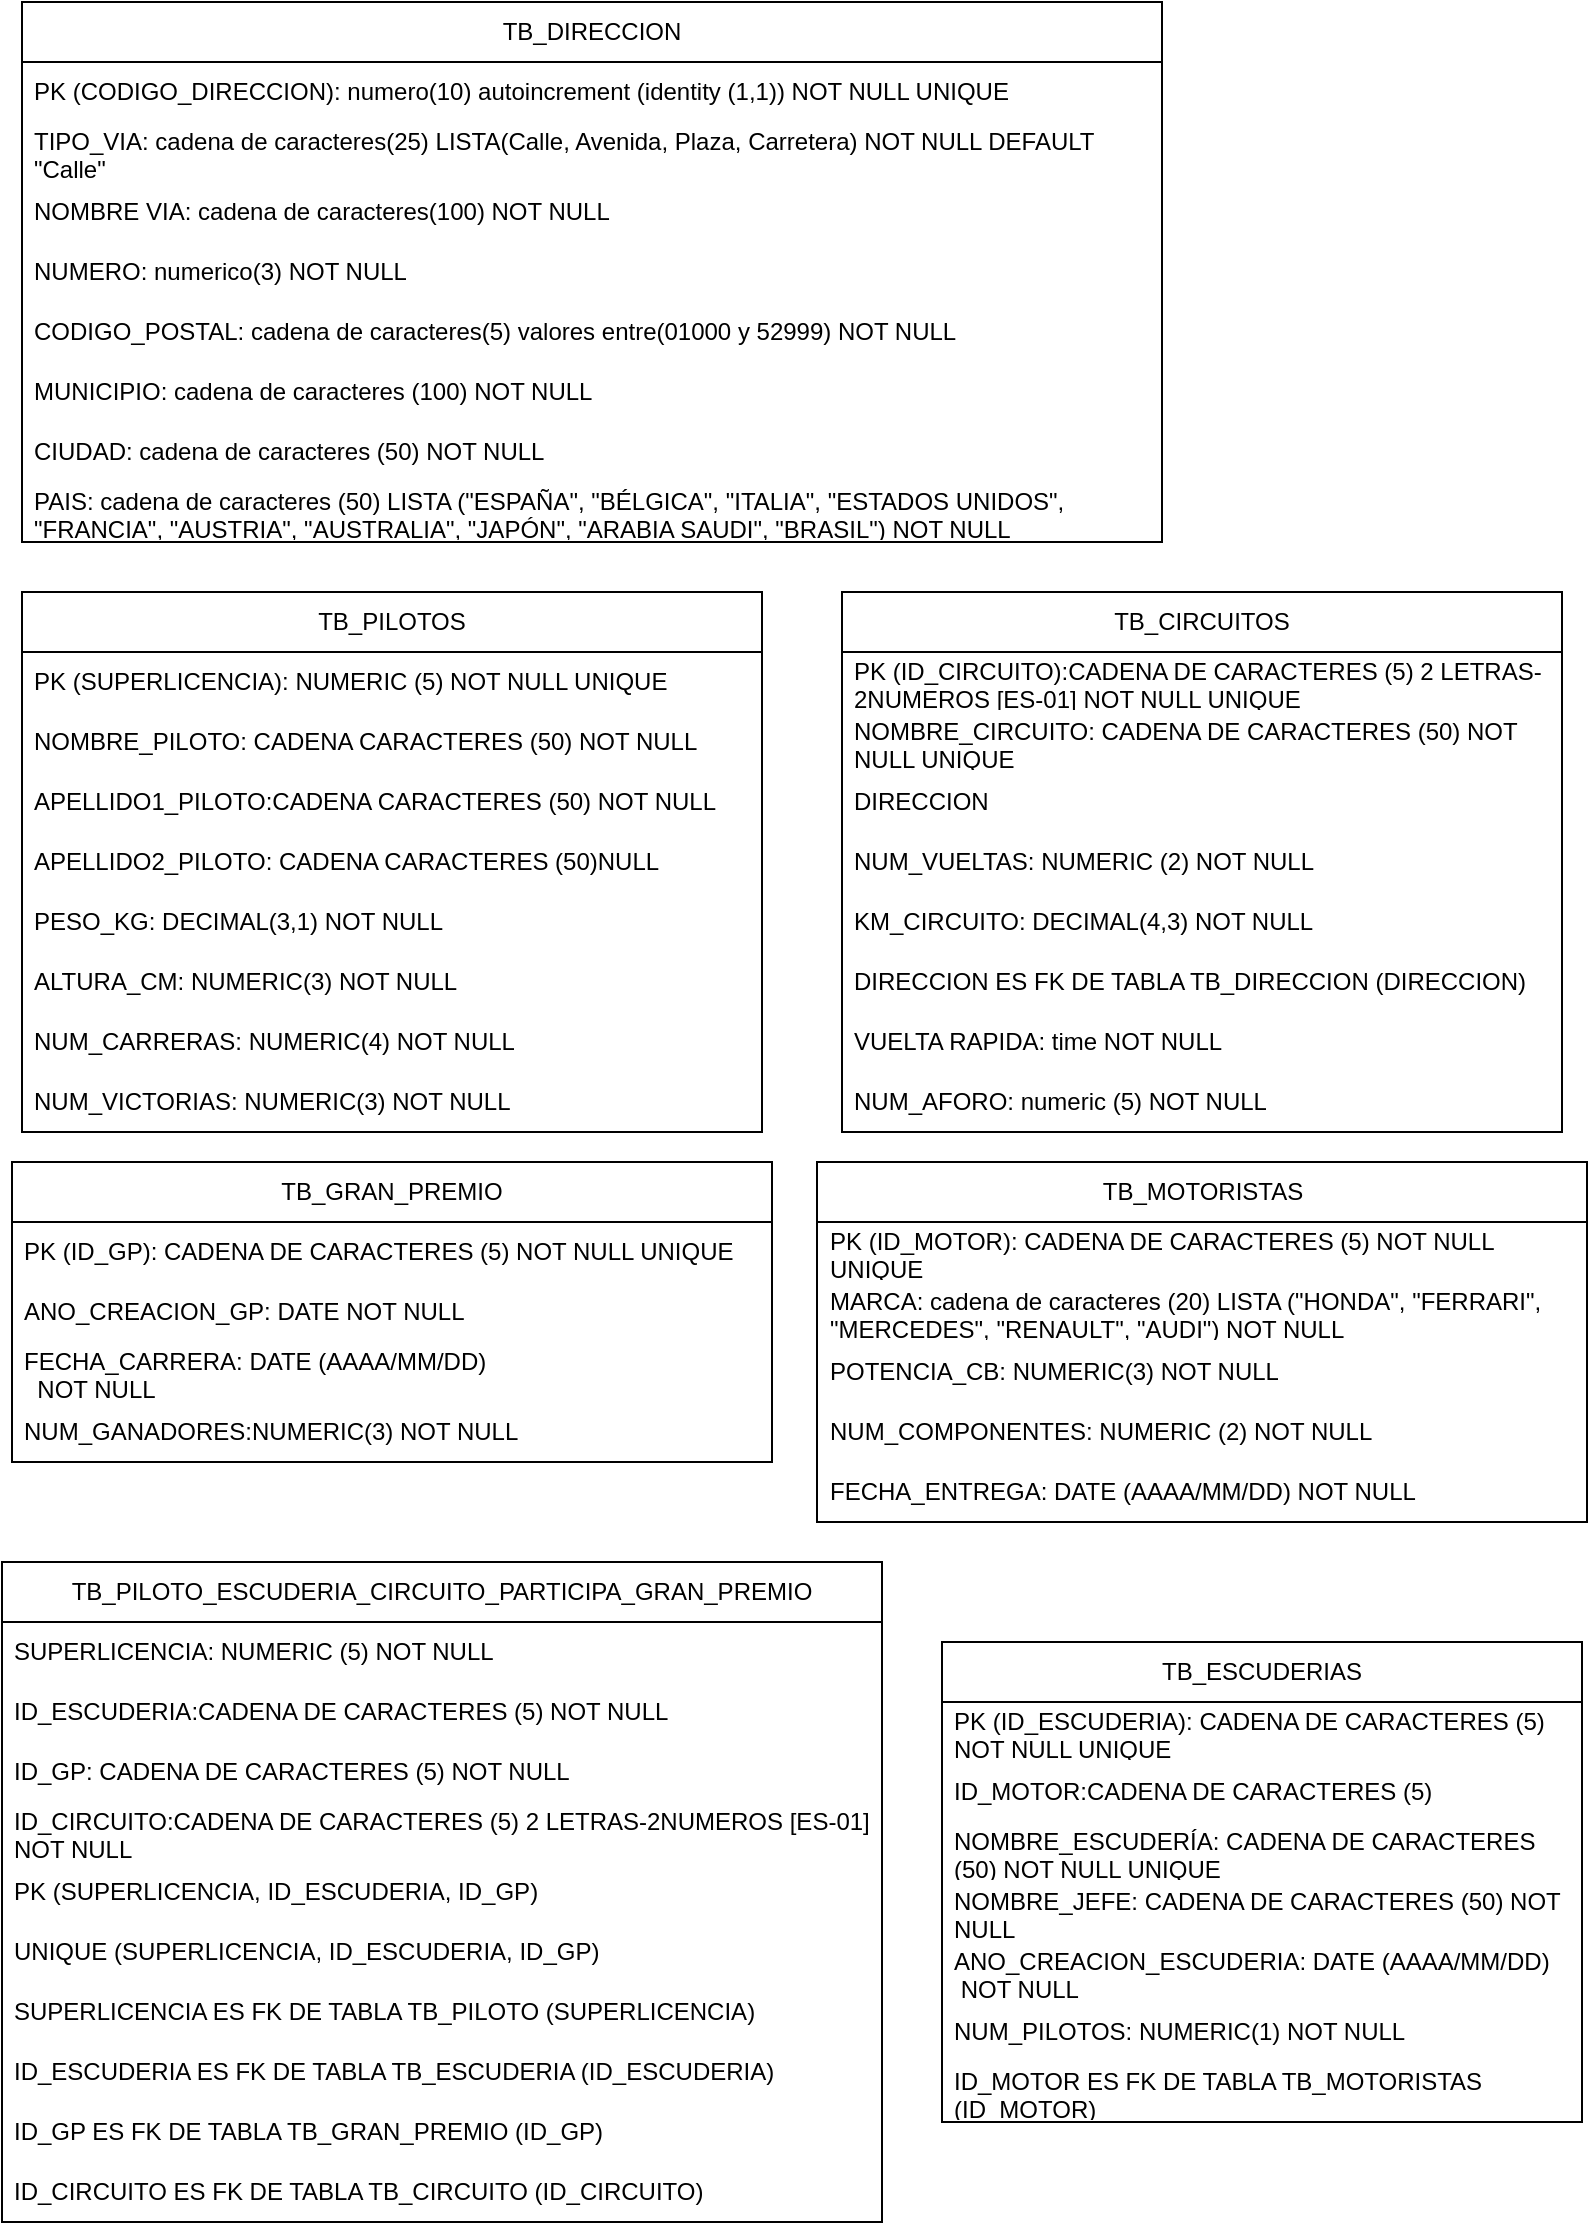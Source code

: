 <mxfile version="24.2.5" type="device">
  <diagram id="1BrDnPlsbuEEoH79j7YI" name="MODELO RELACIONAL">
    <mxGraphModel dx="1947" dy="532" grid="1" gridSize="10" guides="1" tooltips="1" connect="1" arrows="1" fold="1" page="1" pageScale="1" pageWidth="827" pageHeight="1169" math="0" shadow="0">
      <root>
        <mxCell id="0" />
        <mxCell id="1" parent="0" />
        <mxCell id="_P7isNc2VPUhs7asRugc-1" value="TB_PILOTOS" style="swimlane;fontStyle=0;childLayout=stackLayout;horizontal=1;startSize=30;horizontalStack=0;resizeParent=1;resizeParentMax=0;resizeLast=0;collapsible=1;marginBottom=0;whiteSpace=wrap;html=1;" parent="1" vertex="1">
          <mxGeometry x="-800" y="315" width="370" height="270" as="geometry" />
        </mxCell>
        <mxCell id="_P7isNc2VPUhs7asRugc-2" value="PK (SUPERLICENCIA): NUMERIC (5) NOT NULL UNIQUE" style="text;strokeColor=none;fillColor=none;align=left;verticalAlign=middle;spacingLeft=4;spacingRight=4;overflow=hidden;points=[[0,0.5],[1,0.5]];portConstraint=eastwest;rotatable=0;whiteSpace=wrap;html=1;" parent="_P7isNc2VPUhs7asRugc-1" vertex="1">
          <mxGeometry y="30" width="370" height="30" as="geometry" />
        </mxCell>
        <mxCell id="_P7isNc2VPUhs7asRugc-3" value="NOMBRE_PILOTO:&amp;nbsp;CADENA CARACTERES (50) NOT NULL&amp;nbsp;" style="text;strokeColor=none;fillColor=none;align=left;verticalAlign=middle;spacingLeft=4;spacingRight=4;overflow=hidden;points=[[0,0.5],[1,0.5]];portConstraint=eastwest;rotatable=0;whiteSpace=wrap;html=1;" parent="_P7isNc2VPUhs7asRugc-1" vertex="1">
          <mxGeometry y="60" width="370" height="30" as="geometry" />
        </mxCell>
        <mxCell id="_P7isNc2VPUhs7asRugc-4" value="APELLIDO1_PILOTO:CADENA CARACTERES (50) NOT NULL&amp;nbsp;" style="text;strokeColor=none;fillColor=none;align=left;verticalAlign=middle;spacingLeft=4;spacingRight=4;overflow=hidden;points=[[0,0.5],[1,0.5]];portConstraint=eastwest;rotatable=0;whiteSpace=wrap;html=1;" parent="_P7isNc2VPUhs7asRugc-1" vertex="1">
          <mxGeometry y="90" width="370" height="30" as="geometry" />
        </mxCell>
        <mxCell id="_P7isNc2VPUhs7asRugc-5" value="APELLIDO2_PILOTO:&amp;nbsp;CADENA CARACTERES (50)NULL&amp;nbsp;" style="text;strokeColor=none;fillColor=none;align=left;verticalAlign=middle;spacingLeft=4;spacingRight=4;overflow=hidden;points=[[0,0.5],[1,0.5]];portConstraint=eastwest;rotatable=0;whiteSpace=wrap;html=1;" parent="_P7isNc2VPUhs7asRugc-1" vertex="1">
          <mxGeometry y="120" width="370" height="30" as="geometry" />
        </mxCell>
        <mxCell id="_P7isNc2VPUhs7asRugc-6" value="PESO_KG: DECIMAL(3,1) NOT NULL" style="text;strokeColor=none;fillColor=none;align=left;verticalAlign=middle;spacingLeft=4;spacingRight=4;overflow=hidden;points=[[0,0.5],[1,0.5]];portConstraint=eastwest;rotatable=0;whiteSpace=wrap;html=1;" parent="_P7isNc2VPUhs7asRugc-1" vertex="1">
          <mxGeometry y="150" width="370" height="30" as="geometry" />
        </mxCell>
        <mxCell id="_P7isNc2VPUhs7asRugc-7" value="ALTURA_CM: NUMERIC(3) NOT NULL" style="text;strokeColor=none;fillColor=none;align=left;verticalAlign=middle;spacingLeft=4;spacingRight=4;overflow=hidden;points=[[0,0.5],[1,0.5]];portConstraint=eastwest;rotatable=0;whiteSpace=wrap;html=1;" parent="_P7isNc2VPUhs7asRugc-1" vertex="1">
          <mxGeometry y="180" width="370" height="30" as="geometry" />
        </mxCell>
        <mxCell id="_P7isNc2VPUhs7asRugc-8" value="NUM_CARRERAS: NUMERIC(4) NOT NULL" style="text;strokeColor=none;fillColor=none;align=left;verticalAlign=middle;spacingLeft=4;spacingRight=4;overflow=hidden;points=[[0,0.5],[1,0.5]];portConstraint=eastwest;rotatable=0;whiteSpace=wrap;html=1;" parent="_P7isNc2VPUhs7asRugc-1" vertex="1">
          <mxGeometry y="210" width="370" height="30" as="geometry" />
        </mxCell>
        <mxCell id="_P7isNc2VPUhs7asRugc-9" value="NUM_VICTORIAS: NUMERIC(3) NOT NULL" style="text;strokeColor=none;fillColor=none;align=left;verticalAlign=middle;spacingLeft=4;spacingRight=4;overflow=hidden;points=[[0,0.5],[1,0.5]];portConstraint=eastwest;rotatable=0;whiteSpace=wrap;html=1;" parent="_P7isNc2VPUhs7asRugc-1" vertex="1">
          <mxGeometry y="240" width="370" height="30" as="geometry" />
        </mxCell>
        <mxCell id="_P7isNc2VPUhs7asRugc-10" value="TB_ESCUDERIAS" style="swimlane;fontStyle=0;childLayout=stackLayout;horizontal=1;startSize=30;horizontalStack=0;resizeParent=1;resizeParentMax=0;resizeLast=0;collapsible=1;marginBottom=0;whiteSpace=wrap;html=1;" parent="1" vertex="1">
          <mxGeometry x="-340" y="840" width="320" height="240" as="geometry" />
        </mxCell>
        <mxCell id="_P7isNc2VPUhs7asRugc-11" value="PK (ID_ESCUDERIA): CADENA DE CARACTERES (5) NOT NULL UNIQUE" style="text;strokeColor=none;fillColor=none;align=left;verticalAlign=middle;spacingLeft=4;spacingRight=4;overflow=hidden;points=[[0,0.5],[1,0.5]];portConstraint=eastwest;rotatable=0;whiteSpace=wrap;html=1;" parent="_P7isNc2VPUhs7asRugc-10" vertex="1">
          <mxGeometry y="30" width="320" height="30" as="geometry" />
        </mxCell>
        <mxCell id="_P7isNc2VPUhs7asRugc-12" value="ID_MOTOR:CADENA DE CARACTERES (5)" style="text;strokeColor=none;fillColor=none;align=left;verticalAlign=middle;spacingLeft=4;spacingRight=4;overflow=hidden;points=[[0,0.5],[1,0.5]];portConstraint=eastwest;rotatable=0;whiteSpace=wrap;html=1;" parent="_P7isNc2VPUhs7asRugc-10" vertex="1">
          <mxGeometry y="60" width="320" height="30" as="geometry" />
        </mxCell>
        <mxCell id="_P7isNc2VPUhs7asRugc-13" value="NOMBRE_ESCUDERÍA: CADENA DE CARACTERES (50) NOT NULL UNIQUE" style="text;strokeColor=none;fillColor=none;align=left;verticalAlign=middle;spacingLeft=4;spacingRight=4;overflow=hidden;points=[[0,0.5],[1,0.5]];portConstraint=eastwest;rotatable=0;whiteSpace=wrap;html=1;" parent="_P7isNc2VPUhs7asRugc-10" vertex="1">
          <mxGeometry y="90" width="320" height="30" as="geometry" />
        </mxCell>
        <mxCell id="_P7isNc2VPUhs7asRugc-14" value="NOMBRE_JEFE: CADENA DE CARACTERES (50) NOT NULL&amp;nbsp;" style="text;strokeColor=none;fillColor=none;align=left;verticalAlign=middle;spacingLeft=4;spacingRight=4;overflow=hidden;points=[[0,0.5],[1,0.5]];portConstraint=eastwest;rotatable=0;whiteSpace=wrap;html=1;" parent="_P7isNc2VPUhs7asRugc-10" vertex="1">
          <mxGeometry y="120" width="320" height="30" as="geometry" />
        </mxCell>
        <mxCell id="_P7isNc2VPUhs7asRugc-15" value="ANO_CREACION_ESCUDERIA: DATE (AAAA/MM/DD)&lt;br&gt;&amp;nbsp;NOT NULL" style="text;strokeColor=none;fillColor=none;align=left;verticalAlign=middle;spacingLeft=4;spacingRight=4;overflow=hidden;points=[[0,0.5],[1,0.5]];portConstraint=eastwest;rotatable=0;whiteSpace=wrap;html=1;" parent="_P7isNc2VPUhs7asRugc-10" vertex="1">
          <mxGeometry y="150" width="320" height="30" as="geometry" />
        </mxCell>
        <mxCell id="_P7isNc2VPUhs7asRugc-16" value="NUM_PILOTOS: NUMERIC(1) NOT NULL" style="text;strokeColor=none;fillColor=none;align=left;verticalAlign=middle;spacingLeft=4;spacingRight=4;overflow=hidden;points=[[0,0.5],[1,0.5]];portConstraint=eastwest;rotatable=0;whiteSpace=wrap;html=1;" parent="_P7isNc2VPUhs7asRugc-10" vertex="1">
          <mxGeometry y="180" width="320" height="30" as="geometry" />
        </mxCell>
        <mxCell id="_P7isNc2VPUhs7asRugc-17" value="ID_MOTOR ES FK DE TABLA TB_MOTORISTAS (ID_MOTOR)" style="text;strokeColor=none;fillColor=none;align=left;verticalAlign=middle;spacingLeft=4;spacingRight=4;overflow=hidden;points=[[0,0.5],[1,0.5]];portConstraint=eastwest;rotatable=0;whiteSpace=wrap;html=1;" parent="_P7isNc2VPUhs7asRugc-10" vertex="1">
          <mxGeometry y="210" width="320" height="30" as="geometry" />
        </mxCell>
        <mxCell id="_P7isNc2VPUhs7asRugc-18" value="TB_CIRCUITOS" style="swimlane;fontStyle=0;childLayout=stackLayout;horizontal=1;startSize=30;horizontalStack=0;resizeParent=1;resizeParentMax=0;resizeLast=0;collapsible=1;marginBottom=0;whiteSpace=wrap;html=1;" parent="1" vertex="1">
          <mxGeometry x="-390" y="315" width="360" height="270" as="geometry" />
        </mxCell>
        <mxCell id="_P7isNc2VPUhs7asRugc-19" value="PK (ID_CIRCUITO):CADENA DE CARACTERES (5) 2 LETRAS-2NUMEROS [ES-01] NOT NULL UNIQUE" style="text;strokeColor=none;fillColor=none;align=left;verticalAlign=middle;spacingLeft=4;spacingRight=4;overflow=hidden;points=[[0,0.5],[1,0.5]];portConstraint=eastwest;rotatable=0;whiteSpace=wrap;html=1;" parent="_P7isNc2VPUhs7asRugc-18" vertex="1">
          <mxGeometry y="30" width="360" height="30" as="geometry" />
        </mxCell>
        <mxCell id="_P7isNc2VPUhs7asRugc-20" value="NOMBRE_CIRCUITO: CADENA DE CARACTERES (50) NOT NULL UNIQUE" style="text;strokeColor=none;fillColor=none;align=left;verticalAlign=middle;spacingLeft=4;spacingRight=4;overflow=hidden;points=[[0,0.5],[1,0.5]];portConstraint=eastwest;rotatable=0;whiteSpace=wrap;html=1;" parent="_P7isNc2VPUhs7asRugc-18" vertex="1">
          <mxGeometry y="60" width="360" height="30" as="geometry" />
        </mxCell>
        <mxCell id="_P7isNc2VPUhs7asRugc-21" value="DIRECCION" style="text;strokeColor=none;fillColor=none;align=left;verticalAlign=middle;spacingLeft=4;spacingRight=4;overflow=hidden;points=[[0,0.5],[1,0.5]];portConstraint=eastwest;rotatable=0;whiteSpace=wrap;html=1;" parent="_P7isNc2VPUhs7asRugc-18" vertex="1">
          <mxGeometry y="90" width="360" height="30" as="geometry" />
        </mxCell>
        <mxCell id="_P7isNc2VPUhs7asRugc-22" value="NUM_VUELTAS: NUMERIC (2) NOT NULL&amp;nbsp;" style="text;strokeColor=none;fillColor=none;align=left;verticalAlign=middle;spacingLeft=4;spacingRight=4;overflow=hidden;points=[[0,0.5],[1,0.5]];portConstraint=eastwest;rotatable=0;whiteSpace=wrap;html=1;" parent="_P7isNc2VPUhs7asRugc-18" vertex="1">
          <mxGeometry y="120" width="360" height="30" as="geometry" />
        </mxCell>
        <mxCell id="_P7isNc2VPUhs7asRugc-23" value="KM_CIRCUITO: DECIMAL(4,3) NOT NULL" style="text;strokeColor=none;fillColor=none;align=left;verticalAlign=middle;spacingLeft=4;spacingRight=4;overflow=hidden;points=[[0,0.5],[1,0.5]];portConstraint=eastwest;rotatable=0;whiteSpace=wrap;html=1;" parent="_P7isNc2VPUhs7asRugc-18" vertex="1">
          <mxGeometry y="150" width="360" height="30" as="geometry" />
        </mxCell>
        <mxCell id="_P7isNc2VPUhs7asRugc-24" value="DIRECCION ES FK DE TABLA TB_DIRECCION (DIRECCION)" style="text;strokeColor=none;fillColor=none;align=left;verticalAlign=middle;spacingLeft=4;spacingRight=4;overflow=hidden;points=[[0,0.5],[1,0.5]];portConstraint=eastwest;rotatable=0;whiteSpace=wrap;html=1;" parent="_P7isNc2VPUhs7asRugc-18" vertex="1">
          <mxGeometry y="180" width="360" height="30" as="geometry" />
        </mxCell>
        <mxCell id="_P7isNc2VPUhs7asRugc-25" value="VUELTA RAPIDA: time NOT NULL" style="text;strokeColor=none;fillColor=none;align=left;verticalAlign=middle;spacingLeft=4;spacingRight=4;overflow=hidden;points=[[0,0.5],[1,0.5]];portConstraint=eastwest;rotatable=0;whiteSpace=wrap;html=1;" parent="_P7isNc2VPUhs7asRugc-18" vertex="1">
          <mxGeometry y="210" width="360" height="30" as="geometry" />
        </mxCell>
        <mxCell id="_P7isNc2VPUhs7asRugc-26" value="NUM_AFORO: numeric (5) NOT NULL" style="text;strokeColor=none;fillColor=none;align=left;verticalAlign=middle;spacingLeft=4;spacingRight=4;overflow=hidden;points=[[0,0.5],[1,0.5]];portConstraint=eastwest;rotatable=0;whiteSpace=wrap;html=1;" parent="_P7isNc2VPUhs7asRugc-18" vertex="1">
          <mxGeometry y="240" width="360" height="30" as="geometry" />
        </mxCell>
        <mxCell id="_P7isNc2VPUhs7asRugc-27" value="TB_MOTORISTAS" style="swimlane;fontStyle=0;childLayout=stackLayout;horizontal=1;startSize=30;horizontalStack=0;resizeParent=1;resizeParentMax=0;resizeLast=0;collapsible=1;marginBottom=0;whiteSpace=wrap;html=1;" parent="1" vertex="1">
          <mxGeometry x="-402.5" y="600" width="385" height="180" as="geometry" />
        </mxCell>
        <mxCell id="_P7isNc2VPUhs7asRugc-28" value="PK (ID_MOTOR): CADENA DE CARACTERES (5) NOT NULL UNIQUE" style="text;strokeColor=none;fillColor=none;align=left;verticalAlign=middle;spacingLeft=4;spacingRight=4;overflow=hidden;points=[[0,0.5],[1,0.5]];portConstraint=eastwest;rotatable=0;whiteSpace=wrap;html=1;" parent="_P7isNc2VPUhs7asRugc-27" vertex="1">
          <mxGeometry y="30" width="385" height="30" as="geometry" />
        </mxCell>
        <mxCell id="_P7isNc2VPUhs7asRugc-29" value="MARCA: cadena de caracteres (20) LISTA (&quot;HONDA&quot;, &quot;FERRARI&quot;, &quot;MERCEDES&quot;, &quot;RENAULT&quot;, &quot;AUDI&quot;) NOT NULL" style="text;strokeColor=none;fillColor=none;align=left;verticalAlign=middle;spacingLeft=4;spacingRight=4;overflow=hidden;points=[[0,0.5],[1,0.5]];portConstraint=eastwest;rotatable=0;whiteSpace=wrap;html=1;" parent="_P7isNc2VPUhs7asRugc-27" vertex="1">
          <mxGeometry y="60" width="385" height="30" as="geometry" />
        </mxCell>
        <mxCell id="_P7isNc2VPUhs7asRugc-30" value="POTENCIA_CB: NUMERIC(3) NOT NULL" style="text;strokeColor=none;fillColor=none;align=left;verticalAlign=middle;spacingLeft=4;spacingRight=4;overflow=hidden;points=[[0,0.5],[1,0.5]];portConstraint=eastwest;rotatable=0;whiteSpace=wrap;html=1;" parent="_P7isNc2VPUhs7asRugc-27" vertex="1">
          <mxGeometry y="90" width="385" height="30" as="geometry" />
        </mxCell>
        <mxCell id="_P7isNc2VPUhs7asRugc-31" value="NUM_COMPONENTES: NUMERIC (2) NOT NULL" style="text;strokeColor=none;fillColor=none;align=left;verticalAlign=middle;spacingLeft=4;spacingRight=4;overflow=hidden;points=[[0,0.5],[1,0.5]];portConstraint=eastwest;rotatable=0;whiteSpace=wrap;html=1;" parent="_P7isNc2VPUhs7asRugc-27" vertex="1">
          <mxGeometry y="120" width="385" height="30" as="geometry" />
        </mxCell>
        <mxCell id="_P7isNc2VPUhs7asRugc-32" value="FECHA_ENTREGA: DATE (AAAA/MM/DD) NOT NULL" style="text;strokeColor=none;fillColor=none;align=left;verticalAlign=middle;spacingLeft=4;spacingRight=4;overflow=hidden;points=[[0,0.5],[1,0.5]];portConstraint=eastwest;rotatable=0;whiteSpace=wrap;html=1;" parent="_P7isNc2VPUhs7asRugc-27" vertex="1">
          <mxGeometry y="150" width="385" height="30" as="geometry" />
        </mxCell>
        <mxCell id="_P7isNc2VPUhs7asRugc-33" value="TB_GRAN_PREMIO" style="swimlane;fontStyle=0;childLayout=stackLayout;horizontal=1;startSize=30;horizontalStack=0;resizeParent=1;resizeParentMax=0;resizeLast=0;collapsible=1;marginBottom=0;whiteSpace=wrap;html=1;" parent="1" vertex="1">
          <mxGeometry x="-805" y="600" width="380" height="150" as="geometry" />
        </mxCell>
        <mxCell id="_P7isNc2VPUhs7asRugc-34" value="PK (ID_GP): CADENA DE CARACTERES (5) NOT NULL UNIQUE" style="text;strokeColor=none;fillColor=none;align=left;verticalAlign=middle;spacingLeft=4;spacingRight=4;overflow=hidden;points=[[0,0.5],[1,0.5]];portConstraint=eastwest;rotatable=0;whiteSpace=wrap;html=1;" parent="_P7isNc2VPUhs7asRugc-33" vertex="1">
          <mxGeometry y="30" width="380" height="30" as="geometry" />
        </mxCell>
        <mxCell id="_P7isNc2VPUhs7asRugc-35" value="ANO_CREACION_GP: DATE NOT NULL" style="text;strokeColor=none;fillColor=none;align=left;verticalAlign=middle;spacingLeft=4;spacingRight=4;overflow=hidden;points=[[0,0.5],[1,0.5]];portConstraint=eastwest;rotatable=0;whiteSpace=wrap;html=1;" parent="_P7isNc2VPUhs7asRugc-33" vertex="1">
          <mxGeometry y="60" width="380" height="30" as="geometry" />
        </mxCell>
        <mxCell id="_P7isNc2VPUhs7asRugc-36" value="FECHA_CARRERA: DATE (AAAA/MM/DD)&lt;br&gt;&amp;nbsp; NOT NULL" style="text;strokeColor=none;fillColor=none;align=left;verticalAlign=middle;spacingLeft=4;spacingRight=4;overflow=hidden;points=[[0,0.5],[1,0.5]];portConstraint=eastwest;rotatable=0;whiteSpace=wrap;html=1;" parent="_P7isNc2VPUhs7asRugc-33" vertex="1">
          <mxGeometry y="90" width="380" height="30" as="geometry" />
        </mxCell>
        <mxCell id="_P7isNc2VPUhs7asRugc-37" value="NUM_GANADORES:NUMERIC(3) NOT NULL" style="text;strokeColor=none;fillColor=none;align=left;verticalAlign=middle;spacingLeft=4;spacingRight=4;overflow=hidden;points=[[0,0.5],[1,0.5]];portConstraint=eastwest;rotatable=0;whiteSpace=wrap;html=1;" parent="_P7isNc2VPUhs7asRugc-33" vertex="1">
          <mxGeometry y="120" width="380" height="30" as="geometry" />
        </mxCell>
        <mxCell id="_P7isNc2VPUhs7asRugc-38" value="TB_PILOTO_ESCUDERIA_CIRCUITO_PARTICIPA_GRAN_PREMIO" style="swimlane;fontStyle=0;childLayout=stackLayout;horizontal=1;startSize=30;horizontalStack=0;resizeParent=1;resizeParentMax=0;resizeLast=0;collapsible=1;marginBottom=0;whiteSpace=wrap;html=1;" parent="1" vertex="1">
          <mxGeometry x="-810" y="800" width="440" height="330" as="geometry" />
        </mxCell>
        <mxCell id="_P7isNc2VPUhs7asRugc-39" value="SUPERLICENCIA: NUMERIC (5) NOT NULL&amp;nbsp;" style="text;strokeColor=none;fillColor=none;align=left;verticalAlign=middle;spacingLeft=4;spacingRight=4;overflow=hidden;points=[[0,0.5],[1,0.5]];portConstraint=eastwest;rotatable=0;whiteSpace=wrap;html=1;" parent="_P7isNc2VPUhs7asRugc-38" vertex="1">
          <mxGeometry y="30" width="440" height="30" as="geometry" />
        </mxCell>
        <mxCell id="_P7isNc2VPUhs7asRugc-40" value="ID_ESCUDERIA:CADENA DE CARACTERES (5) NOT NULL" style="text;strokeColor=none;fillColor=none;align=left;verticalAlign=middle;spacingLeft=4;spacingRight=4;overflow=hidden;points=[[0,0.5],[1,0.5]];portConstraint=eastwest;rotatable=0;whiteSpace=wrap;html=1;" parent="_P7isNc2VPUhs7asRugc-38" vertex="1">
          <mxGeometry y="60" width="440" height="30" as="geometry" />
        </mxCell>
        <mxCell id="_P7isNc2VPUhs7asRugc-41" value="ID_GP: CADENA DE CARACTERES (5) NOT NULL" style="text;strokeColor=none;fillColor=none;align=left;verticalAlign=middle;spacingLeft=4;spacingRight=4;overflow=hidden;points=[[0,0.5],[1,0.5]];portConstraint=eastwest;rotatable=0;whiteSpace=wrap;html=1;" parent="_P7isNc2VPUhs7asRugc-38" vertex="1">
          <mxGeometry y="90" width="440" height="30" as="geometry" />
        </mxCell>
        <mxCell id="_P7isNc2VPUhs7asRugc-42" value="ID_CIRCUITO:CADENA DE CARACTERES (5) 2 LETRAS-2NUMEROS [ES-01] NOT NULL" style="text;strokeColor=none;fillColor=none;align=left;verticalAlign=middle;spacingLeft=4;spacingRight=4;overflow=hidden;points=[[0,0.5],[1,0.5]];portConstraint=eastwest;rotatable=0;whiteSpace=wrap;html=1;" parent="_P7isNc2VPUhs7asRugc-38" vertex="1">
          <mxGeometry y="120" width="440" height="30" as="geometry" />
        </mxCell>
        <mxCell id="_P7isNc2VPUhs7asRugc-43" value="PK (SUPERLICENCIA, ID_ESCUDERIA, ID_GP)" style="text;strokeColor=none;fillColor=none;align=left;verticalAlign=middle;spacingLeft=4;spacingRight=4;overflow=hidden;points=[[0,0.5],[1,0.5]];portConstraint=eastwest;rotatable=0;whiteSpace=wrap;html=1;" parent="_P7isNc2VPUhs7asRugc-38" vertex="1">
          <mxGeometry y="150" width="440" height="30" as="geometry" />
        </mxCell>
        <mxCell id="_P7isNc2VPUhs7asRugc-44" value="UNIQUE (SUPERLICENCIA, ID_ESCUDERIA, ID_GP)" style="text;strokeColor=none;fillColor=none;align=left;verticalAlign=middle;spacingLeft=4;spacingRight=4;overflow=hidden;points=[[0,0.5],[1,0.5]];portConstraint=eastwest;rotatable=0;whiteSpace=wrap;html=1;" parent="_P7isNc2VPUhs7asRugc-38" vertex="1">
          <mxGeometry y="180" width="440" height="30" as="geometry" />
        </mxCell>
        <mxCell id="_P7isNc2VPUhs7asRugc-45" value="SUPERLICENCIA ES FK DE TABLA TB_PILOTO (SUPERLICENCIA)" style="text;strokeColor=none;fillColor=none;align=left;verticalAlign=middle;spacingLeft=4;spacingRight=4;overflow=hidden;points=[[0,0.5],[1,0.5]];portConstraint=eastwest;rotatable=0;whiteSpace=wrap;html=1;" parent="_P7isNc2VPUhs7asRugc-38" vertex="1">
          <mxGeometry y="210" width="440" height="30" as="geometry" />
        </mxCell>
        <mxCell id="_P7isNc2VPUhs7asRugc-46" value="ID_ESCUDERIA ES FK DE TABLA TB_ESCUDERIA (ID_ESCUDERIA)" style="text;strokeColor=none;fillColor=none;align=left;verticalAlign=middle;spacingLeft=4;spacingRight=4;overflow=hidden;points=[[0,0.5],[1,0.5]];portConstraint=eastwest;rotatable=0;whiteSpace=wrap;html=1;" parent="_P7isNc2VPUhs7asRugc-38" vertex="1">
          <mxGeometry y="240" width="440" height="30" as="geometry" />
        </mxCell>
        <mxCell id="_P7isNc2VPUhs7asRugc-47" value="ID_GP ES FK DE TABLA TB_GRAN_PREMIO (ID_GP)" style="text;strokeColor=none;fillColor=none;align=left;verticalAlign=middle;spacingLeft=4;spacingRight=4;overflow=hidden;points=[[0,0.5],[1,0.5]];portConstraint=eastwest;rotatable=0;whiteSpace=wrap;html=1;" parent="_P7isNc2VPUhs7asRugc-38" vertex="1">
          <mxGeometry y="270" width="440" height="30" as="geometry" />
        </mxCell>
        <mxCell id="_P7isNc2VPUhs7asRugc-48" value="ID_CIRCUITO ES FK DE TABLA TB_CIRCUITO (ID_CIRCUITO)" style="text;strokeColor=none;fillColor=none;align=left;verticalAlign=middle;spacingLeft=4;spacingRight=4;overflow=hidden;points=[[0,0.5],[1,0.5]];portConstraint=eastwest;rotatable=0;whiteSpace=wrap;html=1;" parent="_P7isNc2VPUhs7asRugc-38" vertex="1">
          <mxGeometry y="300" width="440" height="30" as="geometry" />
        </mxCell>
        <mxCell id="_P7isNc2VPUhs7asRugc-49" value="TB_DIRECCION" style="swimlane;fontStyle=0;childLayout=stackLayout;horizontal=1;startSize=30;horizontalStack=0;resizeParent=1;resizeParentMax=0;resizeLast=0;collapsible=1;marginBottom=0;whiteSpace=wrap;html=1;" parent="1" vertex="1">
          <mxGeometry x="-800" y="20" width="570" height="270" as="geometry">
            <mxRectangle x="-430" y="760" width="110" height="30" as="alternateBounds" />
          </mxGeometry>
        </mxCell>
        <mxCell id="_P7isNc2VPUhs7asRugc-50" value="PK (CODIGO_DIRECCION): numero(10) autoincrement (identity (1,1)) NOT NULL UNIQUE" style="text;strokeColor=none;fillColor=none;align=left;verticalAlign=middle;spacingLeft=4;spacingRight=4;overflow=hidden;points=[[0,0.5],[1,0.5]];portConstraint=eastwest;rotatable=0;whiteSpace=wrap;html=1;" parent="_P7isNc2VPUhs7asRugc-49" vertex="1">
          <mxGeometry y="30" width="570" height="30" as="geometry" />
        </mxCell>
        <mxCell id="_P7isNc2VPUhs7asRugc-51" value="TIPO_VIA: cadena de caracteres(25) LISTA(Calle, Avenida, Plaza, Carretera) NOT NULL DEFAULT &quot;Calle&quot;" style="text;strokeColor=none;fillColor=none;align=left;verticalAlign=middle;spacingLeft=4;spacingRight=4;overflow=hidden;points=[[0,0.5],[1,0.5]];portConstraint=eastwest;rotatable=0;whiteSpace=wrap;html=1;" parent="_P7isNc2VPUhs7asRugc-49" vertex="1">
          <mxGeometry y="60" width="570" height="30" as="geometry" />
        </mxCell>
        <mxCell id="_P7isNc2VPUhs7asRugc-52" value="NOMBRE VIA: cadena de caracteres(100) NOT NULL" style="text;strokeColor=none;fillColor=none;align=left;verticalAlign=middle;spacingLeft=4;spacingRight=4;overflow=hidden;points=[[0,0.5],[1,0.5]];portConstraint=eastwest;rotatable=0;whiteSpace=wrap;html=1;" parent="_P7isNc2VPUhs7asRugc-49" vertex="1">
          <mxGeometry y="90" width="570" height="30" as="geometry" />
        </mxCell>
        <mxCell id="_P7isNc2VPUhs7asRugc-53" value="NUMERO: numerico(3) NOT NULL" style="text;strokeColor=none;fillColor=none;align=left;verticalAlign=middle;spacingLeft=4;spacingRight=4;overflow=hidden;points=[[0,0.5],[1,0.5]];portConstraint=eastwest;rotatable=0;whiteSpace=wrap;html=1;" parent="_P7isNc2VPUhs7asRugc-49" vertex="1">
          <mxGeometry y="120" width="570" height="30" as="geometry" />
        </mxCell>
        <mxCell id="_P7isNc2VPUhs7asRugc-54" value="CODIGO_POSTAL: cadena de caracteres(5) valores entre(01000 y 52999) NOT NULL&amp;nbsp;" style="text;strokeColor=none;fillColor=none;align=left;verticalAlign=middle;spacingLeft=4;spacingRight=4;overflow=hidden;points=[[0,0.5],[1,0.5]];portConstraint=eastwest;rotatable=0;whiteSpace=wrap;html=1;" parent="_P7isNc2VPUhs7asRugc-49" vertex="1">
          <mxGeometry y="150" width="570" height="30" as="geometry" />
        </mxCell>
        <mxCell id="_P7isNc2VPUhs7asRugc-55" value="MUNICIPIO: cadena de caracteres (100) NOT NULL" style="text;strokeColor=none;fillColor=none;align=left;verticalAlign=middle;spacingLeft=4;spacingRight=4;overflow=hidden;points=[[0,0.5],[1,0.5]];portConstraint=eastwest;rotatable=0;whiteSpace=wrap;html=1;" parent="_P7isNc2VPUhs7asRugc-49" vertex="1">
          <mxGeometry y="180" width="570" height="30" as="geometry" />
        </mxCell>
        <mxCell id="_P7isNc2VPUhs7asRugc-56" value="CIUDAD: cadena de caracteres (50) NOT NULL" style="text;strokeColor=none;fillColor=none;align=left;verticalAlign=middle;spacingLeft=4;spacingRight=4;overflow=hidden;points=[[0,0.5],[1,0.5]];portConstraint=eastwest;rotatable=0;whiteSpace=wrap;html=1;" parent="_P7isNc2VPUhs7asRugc-49" vertex="1">
          <mxGeometry y="210" width="570" height="30" as="geometry" />
        </mxCell>
        <mxCell id="_P7isNc2VPUhs7asRugc-57" value="PAIS: cadena de caracteres (50) LISTA (&quot;ESPAÑA&quot;, &quot;BÉLGICA&quot;, &quot;ITALIA&quot;, &quot;ESTADOS UNIDOS&quot;, &quot;FRANCIA&quot;, &quot;AUSTRIA&quot;, &quot;AUSTRALIA&quot;, &quot;JAPÓN&quot;, &quot;ARABIA SAUDI&quot;, &quot;BRASIL&quot;) NOT NULL" style="text;strokeColor=none;fillColor=none;align=left;verticalAlign=middle;spacingLeft=4;spacingRight=4;overflow=hidden;points=[[0,0.5],[1,0.5]];portConstraint=eastwest;rotatable=0;whiteSpace=wrap;html=1;" parent="_P7isNc2VPUhs7asRugc-49" vertex="1">
          <mxGeometry y="240" width="570" height="30" as="geometry" />
        </mxCell>
      </root>
    </mxGraphModel>
  </diagram>
</mxfile>

